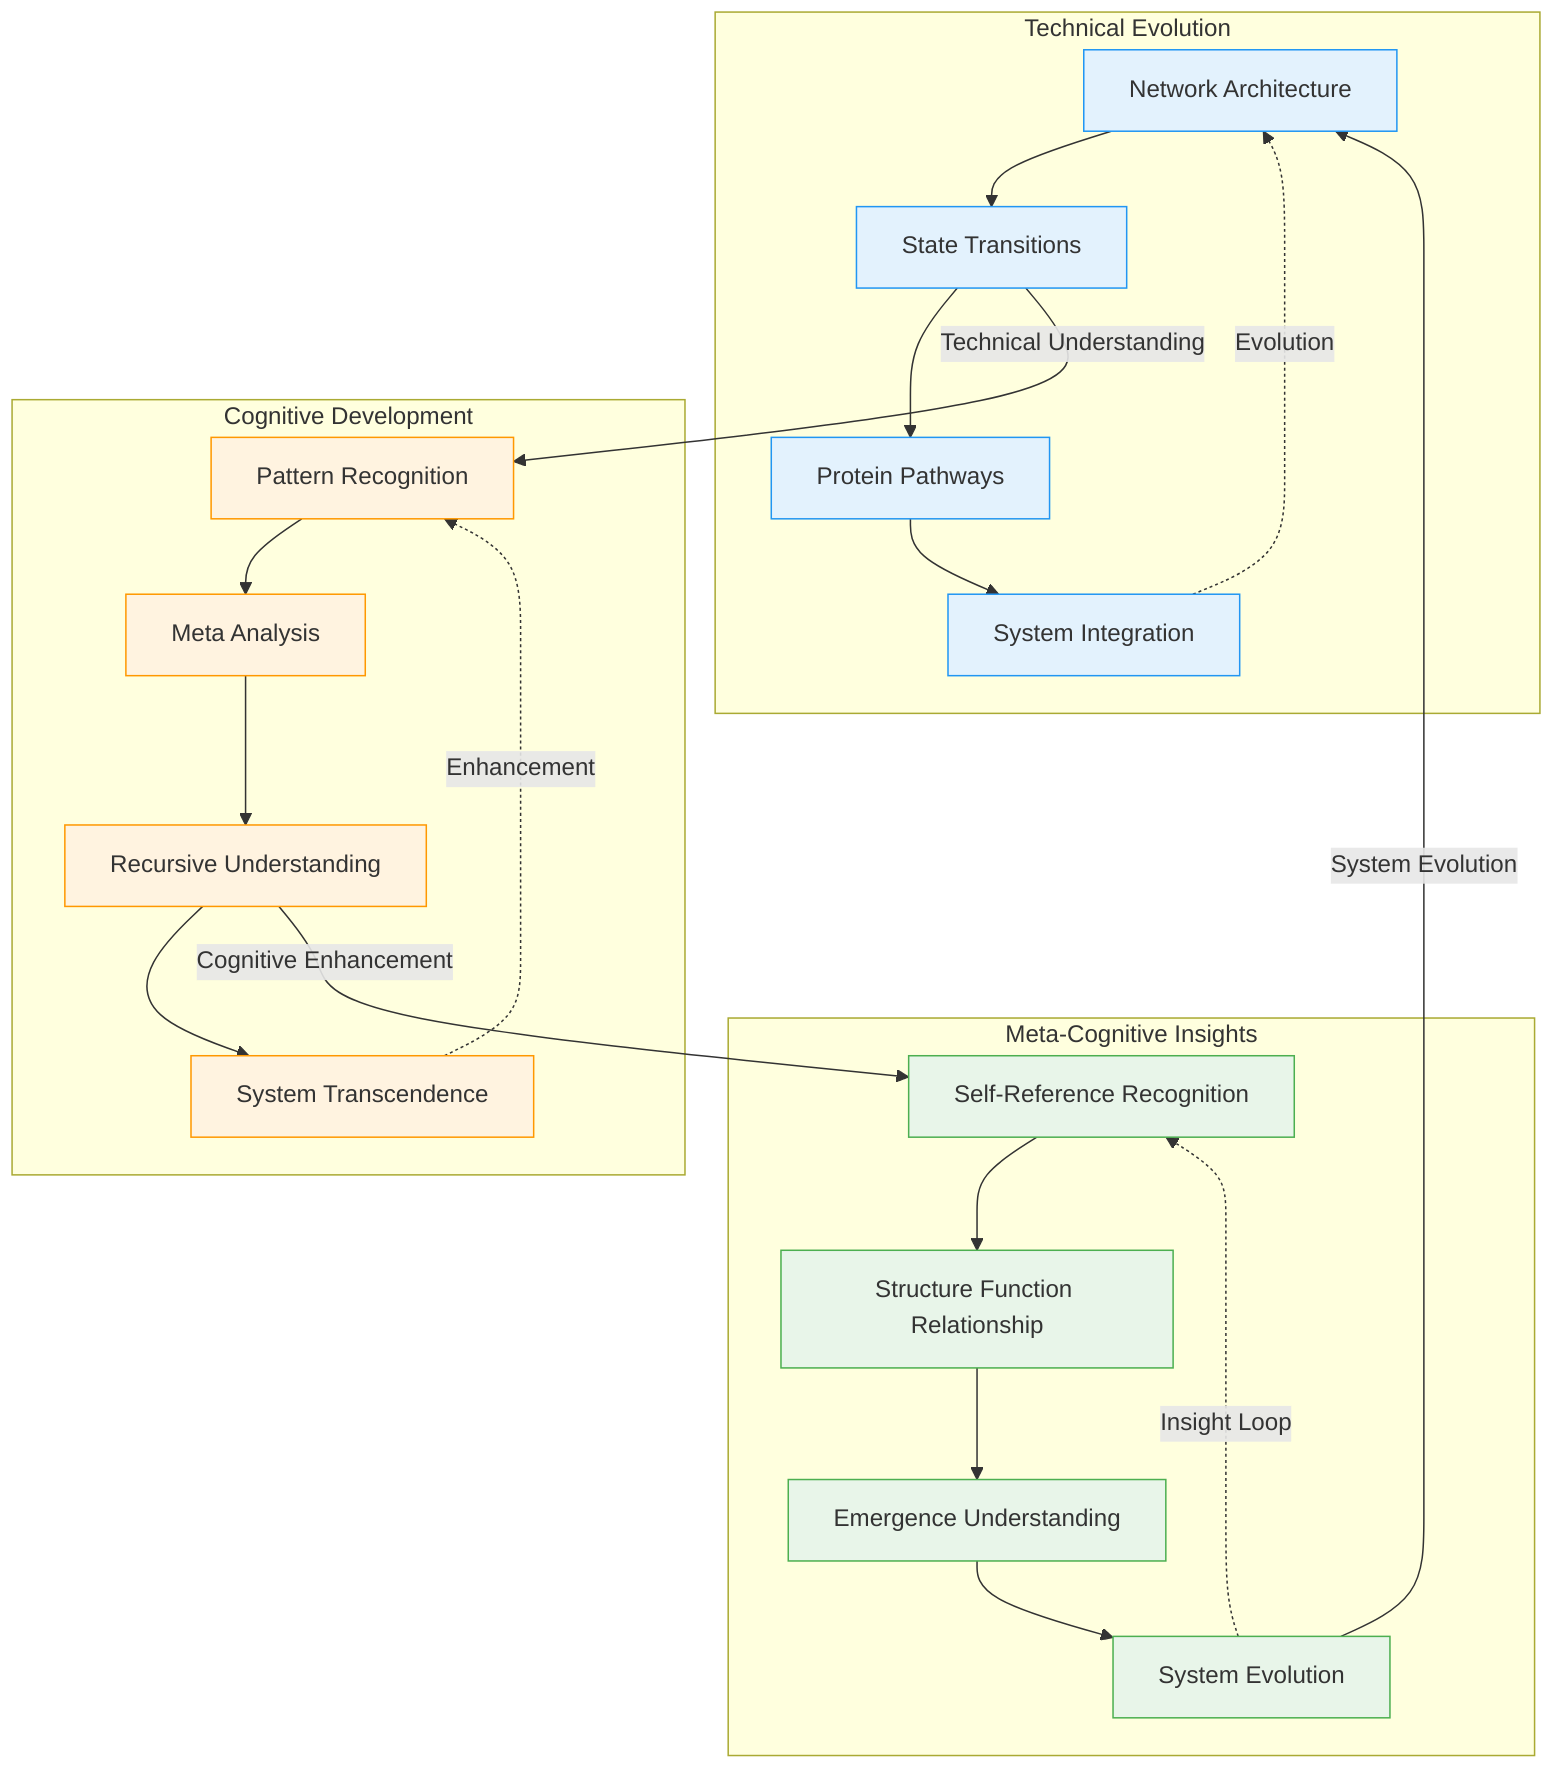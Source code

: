 flowchart TB
    subgraph Technical["Technical Evolution"]
        direction TB
        T1[Network Architecture] --> T2[State Transitions]
        T2 --> T3[Protein Pathways]
        T3 --> T4[System Integration]
        T4 -.->|Evolution| T1
    end

    subgraph Cognitive["Cognitive Development"]
        direction LR
        C1[Pattern Recognition]
        C2[Meta Analysis]
        C3[Recursive Understanding]
        C4[System Transcendence]
        
        C1 --> C2
        C2 --> C3
        C3 --> C4
        C4 -.->|Enhancement| C1
    end

    subgraph MetaInsights["Meta-Cognitive Insights"]
        direction TB
        M1[Self-Reference Recognition]
        M2[Structure Function Relationship]
        M3[Emergence Understanding]
        M4[System Evolution]
        
        M1 --> M2
        M2 --> M3
        M3 --> M4
        M4 -.->|Insight Loop| M1
    end

    T2 -->|Technical Understanding| C1
    C3 -->|Cognitive Enhancement| M1
    M4 -->|System Evolution| T1

    %% Styling
    classDef technical fill:#e3f2fd,stroke:#2196F3
    classDef cognitive fill:#fff3e0,stroke:#FF9800
    classDef meta fill:#e8f5e9,stroke:#4CAF50

    class T1,T2,T3,T4 technical
    class C1,C2,C3,C4 cognitive
    class M1,M2,M3,M4 meta